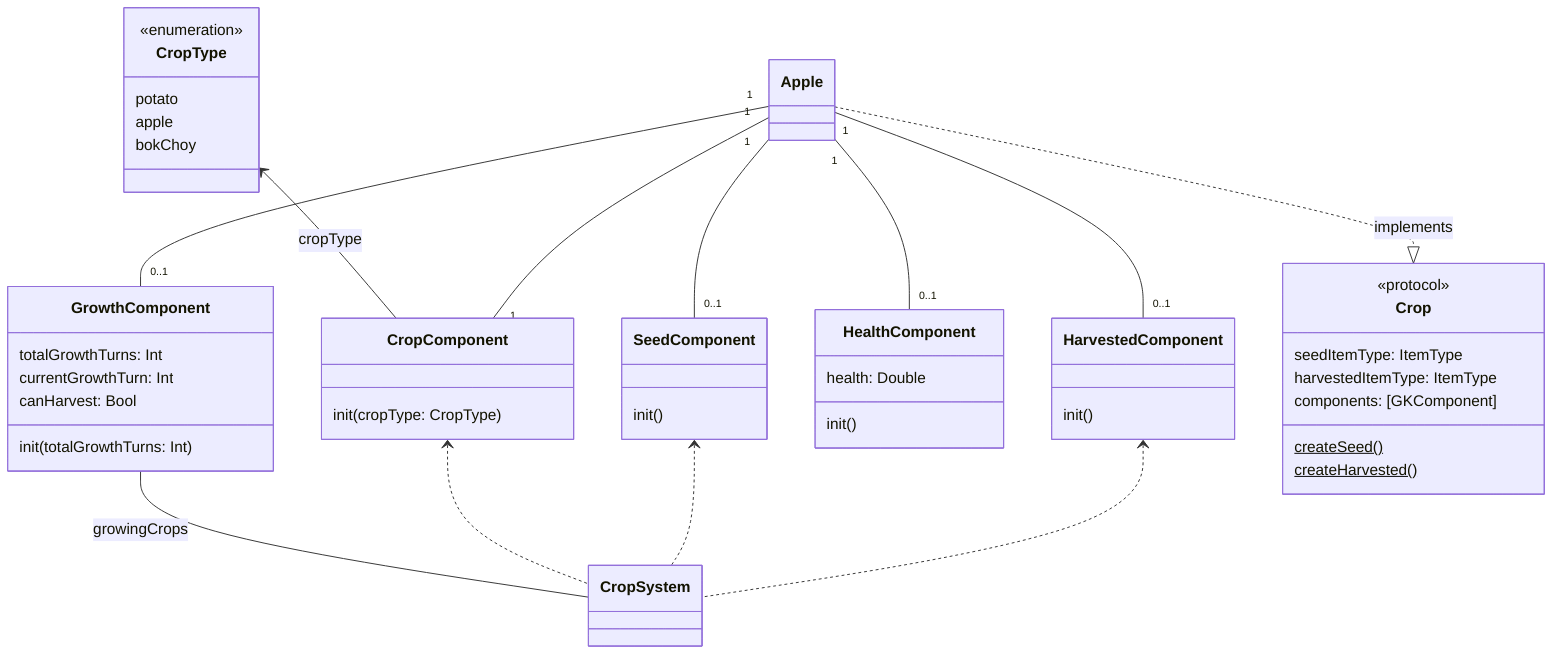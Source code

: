 classDiagram
  class CropType {
    <<enumeration>>
    potato
    apple
    bokChoy
  }

  class CropComponent {
    init(cropType: CropType)
  }

  class GrowthComponent {
    totalGrowthTurns: Int
    currentGrowthTurn: Int
    canHarvest: Bool
    init(totalGrowthTurns: Int)
  }

  class HarvestedComponent {
    init()
  }

  class HealthComponent {
    health: Double
    init()
  }

  class SeedComponent {
    init()
  }

  class Crop {
    <<protocol>>
    seedItemType: ItemType
    harvestedItemType: ItemType
    components: [GKComponent]
    createSeed()$
    createHarvested()$
  }

  class Apple

  class CropSystem

  CropType <-- CropComponent: cropType
  Apple ..|> Crop: implements
  Apple "1" -- "0..1" HarvestedComponent
  Apple "1" -- "0..1" SeedComponent
  Apple "1" -- "0..1" HealthComponent
  Apple "1" -- "0..1" GrowthComponent
  Apple "1" -- "1" CropComponent
  GrowthComponent -- CropSystem: growingCrops
  CropComponent <.. CropSystem
  SeedComponent <.. CropSystem
  HarvestedComponent <.. CropSystem